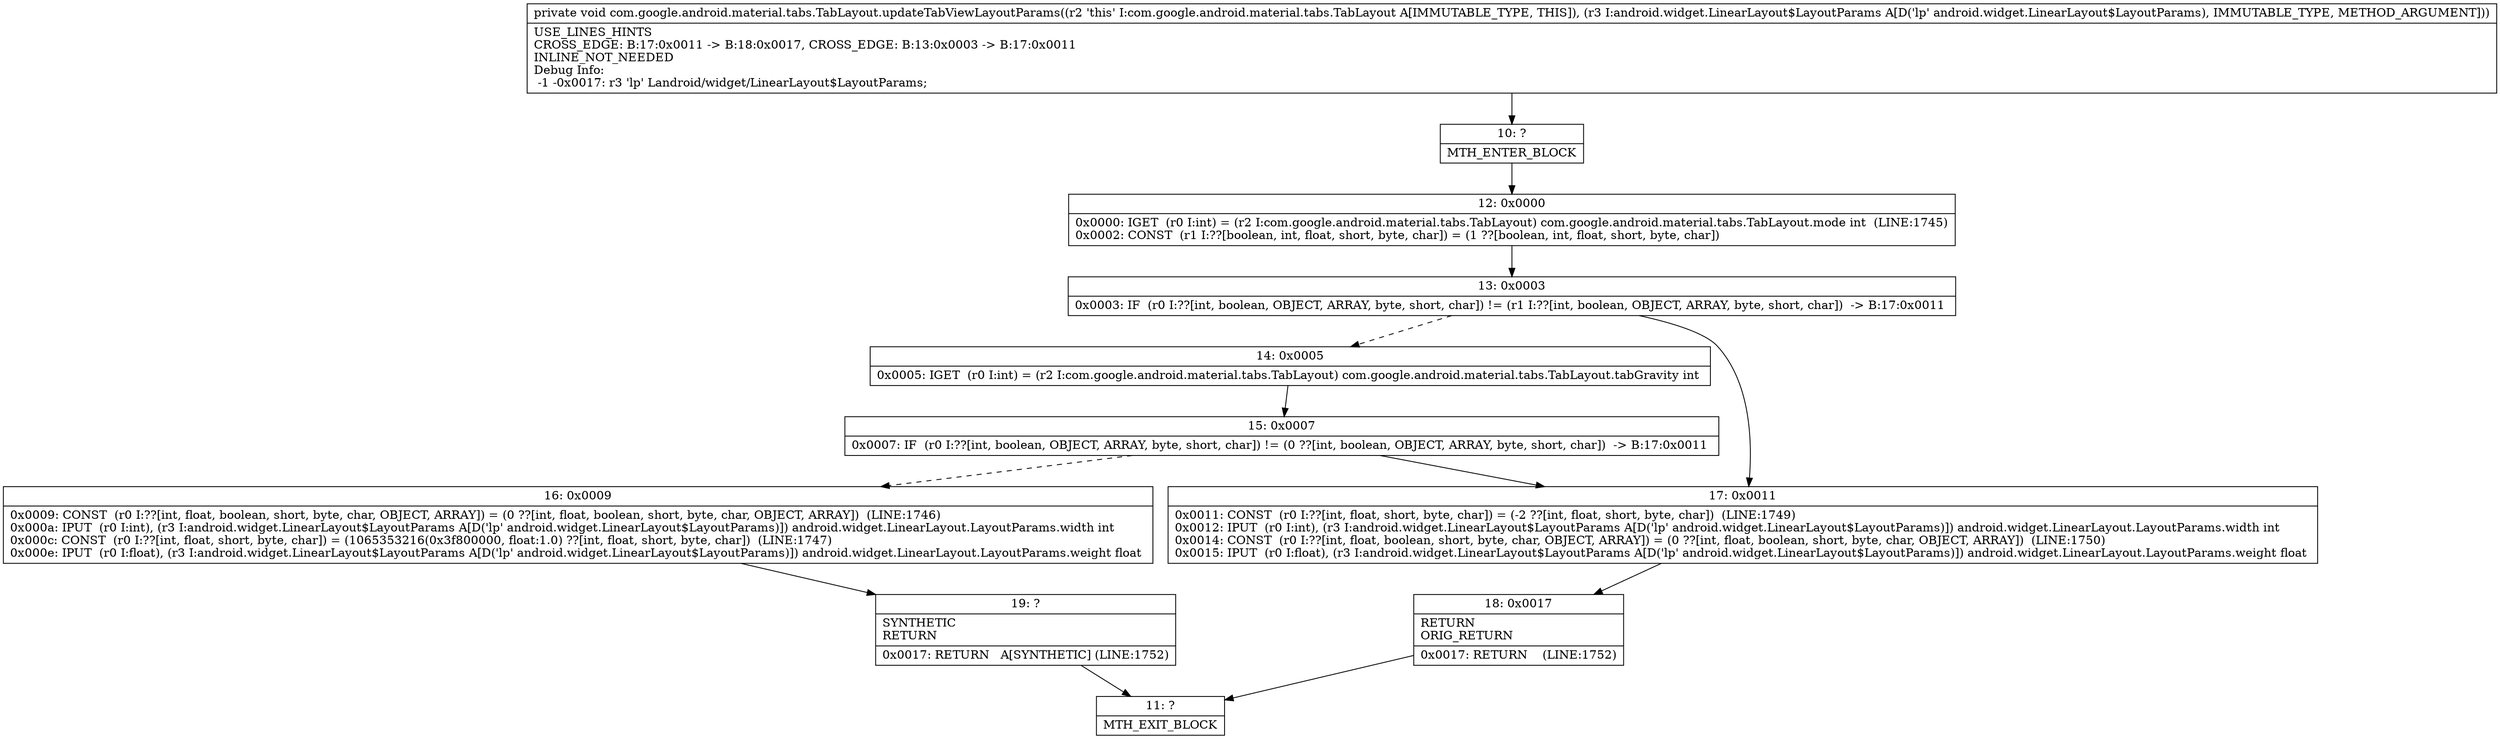digraph "CFG forcom.google.android.material.tabs.TabLayout.updateTabViewLayoutParams(Landroid\/widget\/LinearLayout$LayoutParams;)V" {
Node_10 [shape=record,label="{10\:\ ?|MTH_ENTER_BLOCK\l}"];
Node_12 [shape=record,label="{12\:\ 0x0000|0x0000: IGET  (r0 I:int) = (r2 I:com.google.android.material.tabs.TabLayout) com.google.android.material.tabs.TabLayout.mode int  (LINE:1745)\l0x0002: CONST  (r1 I:??[boolean, int, float, short, byte, char]) = (1 ??[boolean, int, float, short, byte, char]) \l}"];
Node_13 [shape=record,label="{13\:\ 0x0003|0x0003: IF  (r0 I:??[int, boolean, OBJECT, ARRAY, byte, short, char]) != (r1 I:??[int, boolean, OBJECT, ARRAY, byte, short, char])  \-\> B:17:0x0011 \l}"];
Node_14 [shape=record,label="{14\:\ 0x0005|0x0005: IGET  (r0 I:int) = (r2 I:com.google.android.material.tabs.TabLayout) com.google.android.material.tabs.TabLayout.tabGravity int \l}"];
Node_15 [shape=record,label="{15\:\ 0x0007|0x0007: IF  (r0 I:??[int, boolean, OBJECT, ARRAY, byte, short, char]) != (0 ??[int, boolean, OBJECT, ARRAY, byte, short, char])  \-\> B:17:0x0011 \l}"];
Node_16 [shape=record,label="{16\:\ 0x0009|0x0009: CONST  (r0 I:??[int, float, boolean, short, byte, char, OBJECT, ARRAY]) = (0 ??[int, float, boolean, short, byte, char, OBJECT, ARRAY])  (LINE:1746)\l0x000a: IPUT  (r0 I:int), (r3 I:android.widget.LinearLayout$LayoutParams A[D('lp' android.widget.LinearLayout$LayoutParams)]) android.widget.LinearLayout.LayoutParams.width int \l0x000c: CONST  (r0 I:??[int, float, short, byte, char]) = (1065353216(0x3f800000, float:1.0) ??[int, float, short, byte, char])  (LINE:1747)\l0x000e: IPUT  (r0 I:float), (r3 I:android.widget.LinearLayout$LayoutParams A[D('lp' android.widget.LinearLayout$LayoutParams)]) android.widget.LinearLayout.LayoutParams.weight float \l}"];
Node_19 [shape=record,label="{19\:\ ?|SYNTHETIC\lRETURN\l|0x0017: RETURN   A[SYNTHETIC] (LINE:1752)\l}"];
Node_11 [shape=record,label="{11\:\ ?|MTH_EXIT_BLOCK\l}"];
Node_17 [shape=record,label="{17\:\ 0x0011|0x0011: CONST  (r0 I:??[int, float, short, byte, char]) = (\-2 ??[int, float, short, byte, char])  (LINE:1749)\l0x0012: IPUT  (r0 I:int), (r3 I:android.widget.LinearLayout$LayoutParams A[D('lp' android.widget.LinearLayout$LayoutParams)]) android.widget.LinearLayout.LayoutParams.width int \l0x0014: CONST  (r0 I:??[int, float, boolean, short, byte, char, OBJECT, ARRAY]) = (0 ??[int, float, boolean, short, byte, char, OBJECT, ARRAY])  (LINE:1750)\l0x0015: IPUT  (r0 I:float), (r3 I:android.widget.LinearLayout$LayoutParams A[D('lp' android.widget.LinearLayout$LayoutParams)]) android.widget.LinearLayout.LayoutParams.weight float \l}"];
Node_18 [shape=record,label="{18\:\ 0x0017|RETURN\lORIG_RETURN\l|0x0017: RETURN    (LINE:1752)\l}"];
MethodNode[shape=record,label="{private void com.google.android.material.tabs.TabLayout.updateTabViewLayoutParams((r2 'this' I:com.google.android.material.tabs.TabLayout A[IMMUTABLE_TYPE, THIS]), (r3 I:android.widget.LinearLayout$LayoutParams A[D('lp' android.widget.LinearLayout$LayoutParams), IMMUTABLE_TYPE, METHOD_ARGUMENT]))  | USE_LINES_HINTS\lCROSS_EDGE: B:17:0x0011 \-\> B:18:0x0017, CROSS_EDGE: B:13:0x0003 \-\> B:17:0x0011\lINLINE_NOT_NEEDED\lDebug Info:\l  \-1 \-0x0017: r3 'lp' Landroid\/widget\/LinearLayout$LayoutParams;\l}"];
MethodNode -> Node_10;Node_10 -> Node_12;
Node_12 -> Node_13;
Node_13 -> Node_14[style=dashed];
Node_13 -> Node_17;
Node_14 -> Node_15;
Node_15 -> Node_16[style=dashed];
Node_15 -> Node_17;
Node_16 -> Node_19;
Node_19 -> Node_11;
Node_17 -> Node_18;
Node_18 -> Node_11;
}

